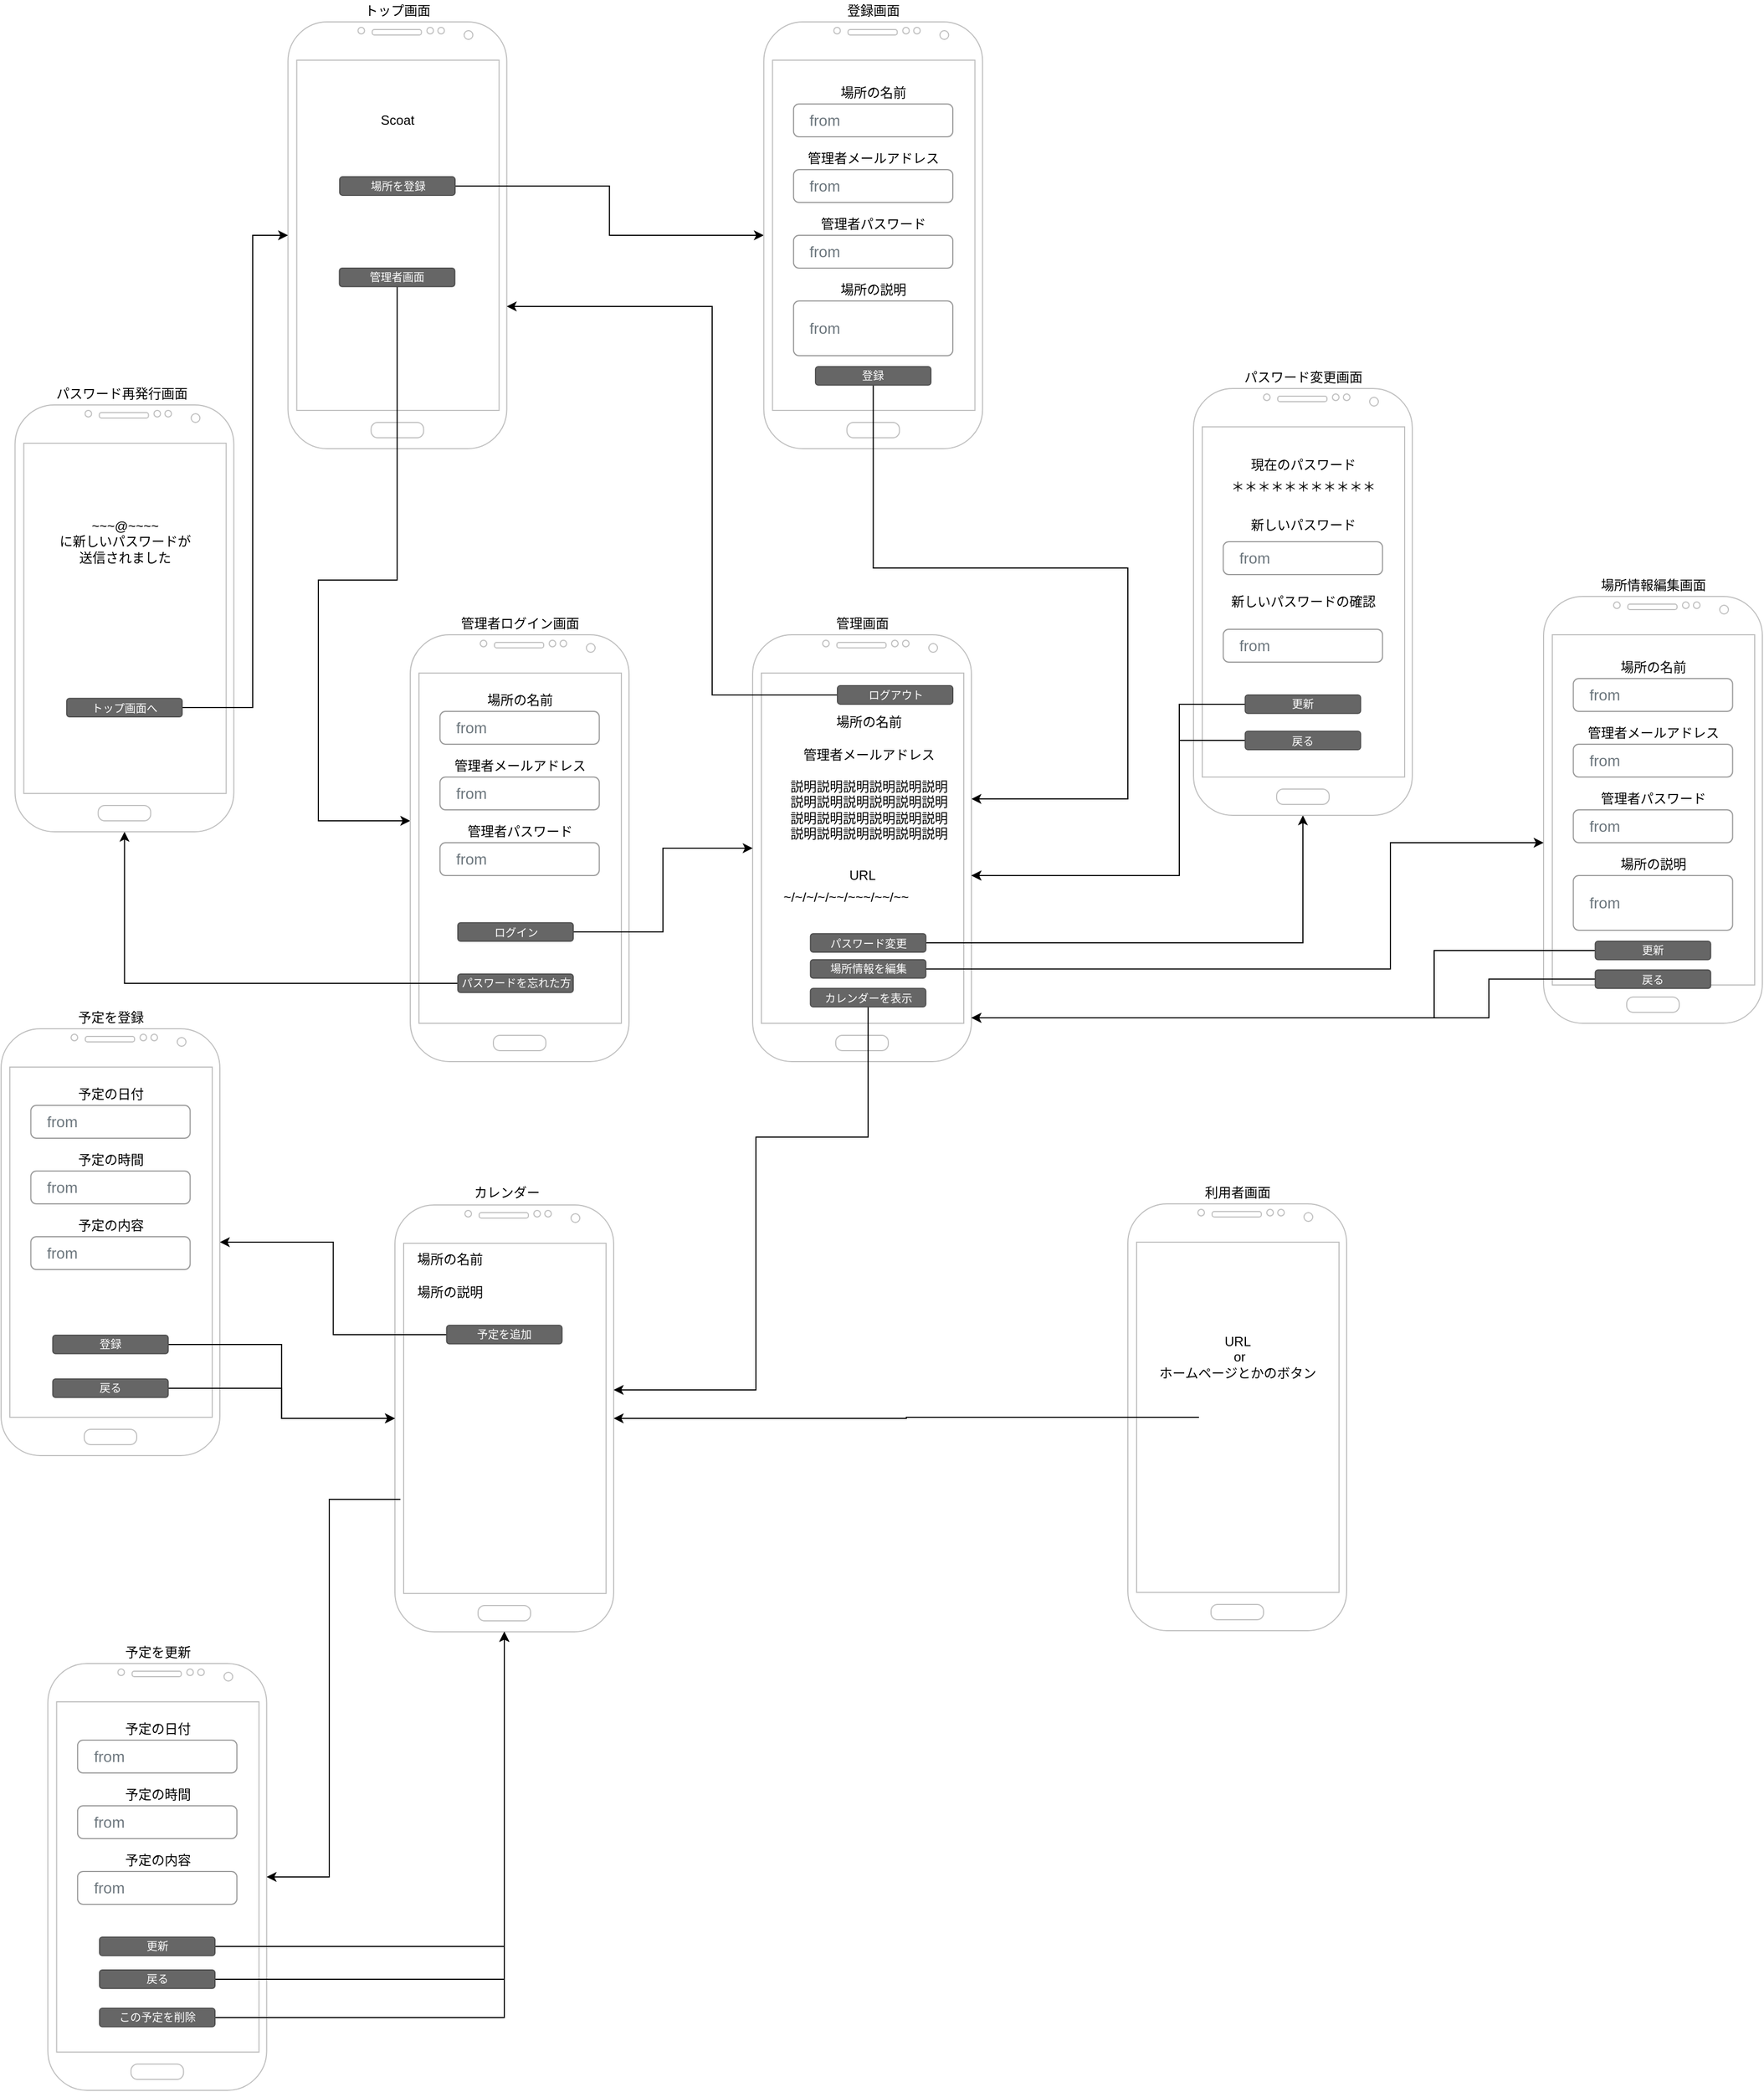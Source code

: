<mxfile version="14.4.4" type="device"><diagram id="Cid-E1_WpX19FYD2wdw5" name="Page-1"><mxGraphModel dx="2249" dy="762" grid="1" gridSize="10" guides="1" tooltips="1" connect="1" arrows="1" fold="1" page="1" pageScale="1" pageWidth="827" pageHeight="1169" math="0" shadow="0"><root><mxCell id="0"/><mxCell id="1" parent="0"/><mxCell id="yJybupqU7paiZ8rAt8fb-1" value="" style="verticalLabelPosition=bottom;verticalAlign=top;html=1;shadow=0;dashed=0;strokeWidth=1;shape=mxgraph.android.phone2;strokeColor=#c0c0c0;" parent="1" vertex="1"><mxGeometry x="202.25" y="20" width="200" height="390" as="geometry"/></mxCell><mxCell id="yJybupqU7paiZ8rAt8fb-7" style="edgeStyle=orthogonalEdgeStyle;rounded=0;orthogonalLoop=1;jettySize=auto;html=1;" parent="1" source="yJybupqU7paiZ8rAt8fb-2" target="yJybupqU7paiZ8rAt8fb-6" edge="1"><mxGeometry relative="1" as="geometry"/></mxCell><mxCell id="yJybupqU7paiZ8rAt8fb-2" value="場所を登録" style="rounded=1;html=1;shadow=0;dashed=0;whiteSpace=wrap;fontSize=10;fillColor=#666666;align=center;strokeColor=#4D4D4D;fontColor=#ffffff;" parent="1" vertex="1"><mxGeometry x="249.5" y="161.56" width="105.5" height="16.88" as="geometry"/></mxCell><mxCell id="yJybupqU7paiZ8rAt8fb-6" value="" style="verticalLabelPosition=bottom;verticalAlign=top;html=1;shadow=0;dashed=0;strokeWidth=1;shape=mxgraph.android.phone2;strokeColor=#c0c0c0;" parent="1" vertex="1"><mxGeometry x="637.2" y="20" width="200" height="390" as="geometry"/></mxCell><mxCell id="yJybupqU7paiZ8rAt8fb-26" value="from" style="html=1;shadow=0;dashed=0;shape=mxgraph.bootstrap.rrect;rSize=5;fillColor=none;strokeColor=#999999;align=left;spacing=15;fontSize=14;fontColor=#6C767D;" parent="1" vertex="1"><mxGeometry x="664.4" y="95" width="145.6" height="30" as="geometry"/></mxCell><mxCell id="yJybupqU7paiZ8rAt8fb-28" value="場所の名前" style="text;html=1;align=center;verticalAlign=middle;resizable=0;points=[];autosize=1;" parent="1" vertex="1"><mxGeometry x="697.2" y="75" width="80" height="20" as="geometry"/></mxCell><mxCell id="yJybupqU7paiZ8rAt8fb-50" style="edgeStyle=orthogonalEdgeStyle;rounded=0;orthogonalLoop=1;jettySize=auto;html=1;" parent="1" source="yJybupqU7paiZ8rAt8fb-29" target="yJybupqU7paiZ8rAt8fb-31" edge="1"><mxGeometry relative="1" as="geometry"><Array as="points"><mxPoint x="737" y="519"/><mxPoint x="970" y="519"/><mxPoint x="970" y="730"/></Array></mxGeometry></mxCell><mxCell id="yJybupqU7paiZ8rAt8fb-29" value="登録" style="rounded=1;html=1;shadow=0;dashed=0;whiteSpace=wrap;fontSize=10;fillColor=#666666;align=center;strokeColor=#4D4D4D;fontColor=#ffffff;" parent="1" vertex="1"><mxGeometry x="684.45" y="335" width="105.5" height="16.88" as="geometry"/></mxCell><mxCell id="yJybupqU7paiZ8rAt8fb-31" value="" style="verticalLabelPosition=bottom;verticalAlign=top;html=1;shadow=0;dashed=0;strokeWidth=1;shape=mxgraph.android.phone2;strokeColor=#c0c0c0;" parent="1" vertex="1"><mxGeometry x="627" y="580" width="200" height="390" as="geometry"/></mxCell><mxCell id="yJybupqU7paiZ8rAt8fb-33" value="" style="verticalLabelPosition=bottom;verticalAlign=top;html=1;shadow=0;dashed=0;strokeWidth=1;shape=mxgraph.android.phone2;strokeColor=#c0c0c0;" parent="1" vertex="1"><mxGeometry x="300" y="1101" width="200" height="390" as="geometry"/></mxCell><mxCell id="yJybupqU7paiZ8rAt8fb-37" value="管理者メールアドレス" style="text;html=1;align=center;verticalAlign=middle;resizable=0;points=[];autosize=1;" parent="1" vertex="1"><mxGeometry x="672.2" y="135" width="130" height="20" as="geometry"/></mxCell><mxCell id="yJybupqU7paiZ8rAt8fb-39" value="管理者パスワード" style="text;html=1;align=center;verticalAlign=middle;resizable=0;points=[];autosize=1;" parent="1" vertex="1"><mxGeometry x="682.2" y="195" width="110" height="20" as="geometry"/></mxCell><mxCell id="yJybupqU7paiZ8rAt8fb-40" value="from" style="html=1;shadow=0;dashed=0;shape=mxgraph.bootstrap.rrect;rSize=5;fillColor=none;strokeColor=#999999;align=left;spacing=15;fontSize=14;fontColor=#6C767D;" parent="1" vertex="1"><mxGeometry x="664.4" y="155" width="145.6" height="30" as="geometry"/></mxCell><mxCell id="yJybupqU7paiZ8rAt8fb-41" value="from" style="html=1;shadow=0;dashed=0;shape=mxgraph.bootstrap.rrect;rSize=5;fillColor=none;strokeColor=#999999;align=left;spacing=15;fontSize=14;fontColor=#6C767D;" parent="1" vertex="1"><mxGeometry x="664.4" y="215" width="145.6" height="30" as="geometry"/></mxCell><mxCell id="yJybupqU7paiZ8rAt8fb-42" value="場所の説明" style="text;html=1;align=center;verticalAlign=middle;resizable=0;points=[];autosize=1;" parent="1" vertex="1"><mxGeometry x="697.2" y="255" width="80" height="20" as="geometry"/></mxCell><mxCell id="yJybupqU7paiZ8rAt8fb-43" value="from" style="html=1;shadow=0;dashed=0;shape=mxgraph.bootstrap.rrect;rSize=5;fillColor=none;strokeColor=#999999;align=left;spacing=15;fontSize=14;fontColor=#6C767D;" parent="1" vertex="1"><mxGeometry x="664.4" y="275" width="145.6" height="50" as="geometry"/></mxCell><mxCell id="yJybupqU7paiZ8rAt8fb-44" value="トップ画面" style="text;html=1;align=center;verticalAlign=middle;resizable=0;points=[];autosize=1;" parent="1" vertex="1"><mxGeometry x="267.25" width="70" height="20" as="geometry"/></mxCell><mxCell id="yJybupqU7paiZ8rAt8fb-45" value="登録画面" style="text;html=1;align=center;verticalAlign=middle;resizable=0;points=[];autosize=1;" parent="1" vertex="1"><mxGeometry x="707.2" width="60" height="20" as="geometry"/></mxCell><mxCell id="yJybupqU7paiZ8rAt8fb-59" style="edgeStyle=orthogonalEdgeStyle;rounded=0;orthogonalLoop=1;jettySize=auto;html=1;" parent="1" source="yJybupqU7paiZ8rAt8fb-46" target="yJybupqU7paiZ8rAt8fb-57" edge="1"><mxGeometry relative="1" as="geometry"><Array as="points"><mxPoint x="302" y="530"/><mxPoint x="230" y="530"/><mxPoint x="230" y="750"/></Array></mxGeometry></mxCell><mxCell id="yJybupqU7paiZ8rAt8fb-46" value="管理者画面" style="rounded=1;html=1;shadow=0;dashed=0;whiteSpace=wrap;fontSize=10;fillColor=#666666;align=center;strokeColor=#4D4D4D;fontColor=#ffffff;" parent="1" vertex="1"><mxGeometry x="249.25" y="245" width="105.5" height="16.88" as="geometry"/></mxCell><mxCell id="yJybupqU7paiZ8rAt8fb-49" value="管理画面" style="text;html=1;align=center;verticalAlign=middle;resizable=0;points=[];autosize=1;" parent="1" vertex="1"><mxGeometry x="697" y="560" width="60" height="20" as="geometry"/></mxCell><mxCell id="yJybupqU7paiZ8rAt8fb-51" value="カレンダー" style="text;html=1;align=center;verticalAlign=middle;resizable=0;points=[];autosize=1;" parent="1" vertex="1"><mxGeometry x="367.25" y="1080" width="70" height="20" as="geometry"/></mxCell><mxCell id="yJybupqU7paiZ8rAt8fb-52" value="" style="verticalLabelPosition=bottom;verticalAlign=top;html=1;shadow=0;dashed=0;strokeWidth=1;shape=mxgraph.android.phone2;strokeColor=#c0c0c0;" parent="1" vertex="1"><mxGeometry x="970" y="1100" width="200" height="390" as="geometry"/></mxCell><mxCell id="yJybupqU7paiZ8rAt8fb-53" value="利用者画面" style="text;html=1;align=center;verticalAlign=middle;resizable=0;points=[];autosize=1;" parent="1" vertex="1"><mxGeometry x="1030" y="1080" width="80" height="20" as="geometry"/></mxCell><mxCell id="yJybupqU7paiZ8rAt8fb-56" style="edgeStyle=orthogonalEdgeStyle;rounded=0;orthogonalLoop=1;jettySize=auto;html=1;" parent="1" source="yJybupqU7paiZ8rAt8fb-54" target="yJybupqU7paiZ8rAt8fb-33" edge="1"><mxGeometry relative="1" as="geometry"/></mxCell><mxCell id="yJybupqU7paiZ8rAt8fb-54" value="" style="shape=image;html=1;verticalAlign=top;verticalLabelPosition=bottom;labelBackgroundColor=#ffffff;imageAspect=0;aspect=fixed;image=https://cdn4.iconfinder.com/data/icons/music-ui-solid-24px/24/link_hyperlink-2-128.png" parent="1" vertex="1"><mxGeometry x="1035" y="1260" width="70" height="70" as="geometry"/></mxCell><mxCell id="yJybupqU7paiZ8rAt8fb-55" value="URL&lt;br&gt;&amp;nbsp;or &lt;br&gt;ホームページとかのボタン" style="text;html=1;align=center;verticalAlign=middle;resizable=0;points=[];autosize=1;" parent="1" vertex="1"><mxGeometry x="990" y="1215" width="160" height="50" as="geometry"/></mxCell><mxCell id="yJybupqU7paiZ8rAt8fb-57" value="" style="verticalLabelPosition=bottom;verticalAlign=top;html=1;shadow=0;dashed=0;strokeWidth=1;shape=mxgraph.android.phone2;strokeColor=#c0c0c0;" parent="1" vertex="1"><mxGeometry x="314" y="580" width="200" height="390" as="geometry"/></mxCell><mxCell id="yJybupqU7paiZ8rAt8fb-58" value="管理者ログイン画面" style="text;html=1;align=center;verticalAlign=middle;resizable=0;points=[];autosize=1;" parent="1" vertex="1"><mxGeometry x="354" y="560" width="120" height="20" as="geometry"/></mxCell><mxCell id="yJybupqU7paiZ8rAt8fb-60" value="Scoat" style="text;html=1;align=center;verticalAlign=middle;resizable=0;points=[];autosize=1;" parent="1" vertex="1"><mxGeometry x="277.25" y="100" width="50" height="20" as="geometry"/></mxCell><mxCell id="yJybupqU7paiZ8rAt8fb-61" value="from" style="html=1;shadow=0;dashed=0;shape=mxgraph.bootstrap.rrect;rSize=5;fillColor=none;strokeColor=#999999;align=left;spacing=15;fontSize=14;fontColor=#6C767D;" parent="1" vertex="1"><mxGeometry x="341.2" y="650" width="145.6" height="30" as="geometry"/></mxCell><mxCell id="yJybupqU7paiZ8rAt8fb-62" value="管理者メールアドレス" style="text;html=1;align=center;verticalAlign=middle;resizable=0;points=[];autosize=1;" parent="1" vertex="1"><mxGeometry x="349.0" y="690" width="130" height="20" as="geometry"/></mxCell><mxCell id="yJybupqU7paiZ8rAt8fb-63" value="管理者パスワード" style="text;html=1;align=center;verticalAlign=middle;resizable=0;points=[];autosize=1;" parent="1" vertex="1"><mxGeometry x="359.0" y="750" width="110" height="20" as="geometry"/></mxCell><mxCell id="yJybupqU7paiZ8rAt8fb-64" value="from" style="html=1;shadow=0;dashed=0;shape=mxgraph.bootstrap.rrect;rSize=5;fillColor=none;strokeColor=#999999;align=left;spacing=15;fontSize=14;fontColor=#6C767D;" parent="1" vertex="1"><mxGeometry x="341.2" y="710" width="145.6" height="30" as="geometry"/></mxCell><mxCell id="yJybupqU7paiZ8rAt8fb-65" value="from" style="html=1;shadow=0;dashed=0;shape=mxgraph.bootstrap.rrect;rSize=5;fillColor=none;strokeColor=#999999;align=left;spacing=15;fontSize=14;fontColor=#6C767D;" parent="1" vertex="1"><mxGeometry x="341.2" y="770" width="145.6" height="30" as="geometry"/></mxCell><mxCell id="yJybupqU7paiZ8rAt8fb-66" value="場所の名前" style="text;html=1;align=center;verticalAlign=middle;resizable=0;points=[];autosize=1;" parent="1" vertex="1"><mxGeometry x="374" y="630" width="80" height="20" as="geometry"/></mxCell><mxCell id="yJybupqU7paiZ8rAt8fb-68" style="edgeStyle=orthogonalEdgeStyle;rounded=0;orthogonalLoop=1;jettySize=auto;html=1;" parent="1" source="yJybupqU7paiZ8rAt8fb-67" target="yJybupqU7paiZ8rAt8fb-31" edge="1"><mxGeometry relative="1" as="geometry"/></mxCell><mxCell id="yJybupqU7paiZ8rAt8fb-67" value="ログイン" style="rounded=1;html=1;shadow=0;dashed=0;whiteSpace=wrap;fontSize=10;fillColor=#666666;align=center;strokeColor=#4D4D4D;fontColor=#ffffff;" parent="1" vertex="1"><mxGeometry x="357.5" y="843.12" width="105.5" height="16.88" as="geometry"/></mxCell><mxCell id="yJybupqU7paiZ8rAt8fb-70" style="edgeStyle=orthogonalEdgeStyle;rounded=0;orthogonalLoop=1;jettySize=auto;html=1;" parent="1" source="yJybupqU7paiZ8rAt8fb-69" target="yJybupqU7paiZ8rAt8fb-33" edge="1"><mxGeometry relative="1" as="geometry"><Array as="points"><mxPoint x="630" y="1039"/><mxPoint x="630" y="1270"/></Array></mxGeometry></mxCell><mxCell id="yJybupqU7paiZ8rAt8fb-69" value="カレンダーを表示" style="rounded=1;html=1;shadow=0;dashed=0;whiteSpace=wrap;fontSize=10;fillColor=#666666;align=center;strokeColor=#4D4D4D;fontColor=#ffffff;" parent="1" vertex="1"><mxGeometry x="679.8" y="903.12" width="105.5" height="16.88" as="geometry"/></mxCell><mxCell id="yJybupqU7paiZ8rAt8fb-71" value="" style="verticalLabelPosition=bottom;verticalAlign=top;html=1;shadow=0;dashed=0;strokeWidth=1;shape=mxgraph.android.phone2;strokeColor=#c0c0c0;" parent="1" vertex="1"><mxGeometry x="-60" y="940" width="200" height="390" as="geometry"/></mxCell><mxCell id="yJybupqU7paiZ8rAt8fb-74" value="" style="shape=image;html=1;verticalAlign=top;verticalLabelPosition=bottom;labelBackgroundColor=#ffffff;imageAspect=0;aspect=fixed;image=https://cdn1.iconfinder.com/data/icons/material-core/22/content-copy-128.png" parent="1" vertex="1"><mxGeometry x="779.8" y="810" width="20" height="20" as="geometry"/></mxCell><mxCell id="yJybupqU7paiZ8rAt8fb-75" value="場所の名前" style="text;html=1;align=center;verticalAlign=middle;resizable=0;points=[];autosize=1;" parent="1" vertex="1"><mxGeometry x="692.6" y="650" width="80" height="20" as="geometry"/></mxCell><mxCell id="yJybupqU7paiZ8rAt8fb-76" value="管理者メールアドレス" style="text;html=1;align=center;verticalAlign=middle;resizable=0;points=[];autosize=1;" parent="1" vertex="1"><mxGeometry x="667.6" y="680" width="130" height="20" as="geometry"/></mxCell><mxCell id="yJybupqU7paiZ8rAt8fb-77" value="説明説明説明説明説明説明&lt;br&gt;説明説明説明説明説明説明&lt;br&gt;説明説明説明説明説明説明&lt;br&gt;説明説明説明説明説明説明" style="text;html=1;align=center;verticalAlign=middle;resizable=0;points=[];autosize=1;" parent="1" vertex="1"><mxGeometry x="652.55" y="710" width="160" height="60" as="geometry"/></mxCell><mxCell id="yJybupqU7paiZ8rAt8fb-78" value="~/~/~/~/~~/~~~/~~/~~" style="text;html=1;align=center;verticalAlign=middle;resizable=0;points=[];autosize=1;" parent="1" vertex="1"><mxGeometry x="647.05" y="810" width="130" height="20" as="geometry"/></mxCell><mxCell id="yJybupqU7paiZ8rAt8fb-79" value="予定を登録" style="text;html=1;align=center;verticalAlign=middle;resizable=0;points=[];autosize=1;" parent="1" vertex="1"><mxGeometry y="920" width="80" height="20" as="geometry"/></mxCell><mxCell id="yJybupqU7paiZ8rAt8fb-80" value="" style="verticalLabelPosition=bottom;verticalAlign=top;html=1;shadow=0;dashed=0;strokeWidth=1;shape=mxgraph.android.phone2;strokeColor=#c0c0c0;" parent="1" vertex="1"><mxGeometry x="-17.25" y="1520" width="200" height="390" as="geometry"/></mxCell><mxCell id="yJybupqU7paiZ8rAt8fb-81" value="予定を更新" style="text;html=1;align=center;verticalAlign=middle;resizable=0;points=[];autosize=1;" parent="1" vertex="1"><mxGeometry x="42.75" y="1500" width="80" height="20" as="geometry"/></mxCell><mxCell id="yJybupqU7paiZ8rAt8fb-84" style="edgeStyle=orthogonalEdgeStyle;rounded=0;orthogonalLoop=1;jettySize=auto;html=1;" parent="1" source="yJybupqU7paiZ8rAt8fb-82" target="yJybupqU7paiZ8rAt8fb-80" edge="1"><mxGeometry relative="1" as="geometry"><Array as="points"><mxPoint x="240" y="1370"/><mxPoint x="240" y="1715"/></Array></mxGeometry></mxCell><mxCell id="yJybupqU7paiZ8rAt8fb-82" value="" style="shape=image;html=1;verticalAlign=top;verticalLabelPosition=bottom;labelBackgroundColor=#ffffff;imageAspect=0;aspect=fixed;image=https://cdn0.iconfinder.com/data/icons/forgen-seo-1/64/calender-128.png" parent="1" vertex="1"><mxGeometry x="305" y="1236" width="190" height="190" as="geometry"/></mxCell><mxCell id="yJybupqU7paiZ8rAt8fb-83" value="場所の名前" style="text;html=1;align=center;verticalAlign=middle;resizable=0;points=[];autosize=1;" parent="1" vertex="1"><mxGeometry x="310" y="1141" width="80" height="20" as="geometry"/></mxCell><mxCell id="yJybupqU7paiZ8rAt8fb-87" style="edgeStyle=orthogonalEdgeStyle;rounded=0;orthogonalLoop=1;jettySize=auto;html=1;" parent="1" source="yJybupqU7paiZ8rAt8fb-86" target="yJybupqU7paiZ8rAt8fb-71" edge="1"><mxGeometry relative="1" as="geometry"/></mxCell><mxCell id="yJybupqU7paiZ8rAt8fb-86" value="予定を追加" style="rounded=1;html=1;shadow=0;dashed=0;whiteSpace=wrap;fontSize=10;fillColor=#666666;align=center;strokeColor=#4D4D4D;fontColor=#ffffff;" parent="1" vertex="1"><mxGeometry x="347.25" y="1211" width="105.5" height="16.88" as="geometry"/></mxCell><mxCell id="yJybupqU7paiZ8rAt8fb-94" style="edgeStyle=orthogonalEdgeStyle;rounded=0;orthogonalLoop=1;jettySize=auto;html=1;" parent="1" source="yJybupqU7paiZ8rAt8fb-88" target="yJybupqU7paiZ8rAt8fb-33" edge="1"><mxGeometry relative="1" as="geometry"/></mxCell><mxCell id="yJybupqU7paiZ8rAt8fb-88" value="登録" style="rounded=1;html=1;shadow=0;dashed=0;whiteSpace=wrap;fontSize=10;fillColor=#666666;align=center;strokeColor=#4D4D4D;fontColor=#ffffff;" parent="1" vertex="1"><mxGeometry x="-12.75" y="1220" width="105.5" height="16.88" as="geometry"/></mxCell><mxCell id="yJybupqU7paiZ8rAt8fb-95" style="edgeStyle=orthogonalEdgeStyle;rounded=0;orthogonalLoop=1;jettySize=auto;html=1;" parent="1" source="yJybupqU7paiZ8rAt8fb-89" target="yJybupqU7paiZ8rAt8fb-33" edge="1"><mxGeometry relative="1" as="geometry"/></mxCell><mxCell id="yJybupqU7paiZ8rAt8fb-89" value="戻る" style="rounded=1;html=1;shadow=0;dashed=0;whiteSpace=wrap;fontSize=10;fillColor=#666666;align=center;strokeColor=#4D4D4D;fontColor=#ffffff;" parent="1" vertex="1"><mxGeometry x="-12.75" y="1260" width="105.5" height="16.88" as="geometry"/></mxCell><mxCell id="yJybupqU7paiZ8rAt8fb-96" style="edgeStyle=orthogonalEdgeStyle;rounded=0;orthogonalLoop=1;jettySize=auto;html=1;" parent="1" source="yJybupqU7paiZ8rAt8fb-90" target="yJybupqU7paiZ8rAt8fb-33" edge="1"><mxGeometry relative="1" as="geometry"/></mxCell><mxCell id="yJybupqU7paiZ8rAt8fb-90" value="更新" style="rounded=1;html=1;shadow=0;dashed=0;whiteSpace=wrap;fontSize=10;fillColor=#666666;align=center;strokeColor=#4D4D4D;fontColor=#ffffff;" parent="1" vertex="1"><mxGeometry x="30" y="1770" width="105.5" height="16.88" as="geometry"/></mxCell><mxCell id="yJybupqU7paiZ8rAt8fb-97" style="edgeStyle=orthogonalEdgeStyle;rounded=0;orthogonalLoop=1;jettySize=auto;html=1;" parent="1" source="yJybupqU7paiZ8rAt8fb-91" target="yJybupqU7paiZ8rAt8fb-33" edge="1"><mxGeometry relative="1" as="geometry"/></mxCell><mxCell id="yJybupqU7paiZ8rAt8fb-91" value="戻る" style="rounded=1;html=1;shadow=0;dashed=0;whiteSpace=wrap;fontSize=10;fillColor=#666666;align=center;strokeColor=#4D4D4D;fontColor=#ffffff;" parent="1" vertex="1"><mxGeometry x="30" y="1800" width="105.5" height="16.88" as="geometry"/></mxCell><mxCell id="yJybupqU7paiZ8rAt8fb-98" style="edgeStyle=orthogonalEdgeStyle;rounded=0;orthogonalLoop=1;jettySize=auto;html=1;" parent="1" source="yJybupqU7paiZ8rAt8fb-92" target="yJybupqU7paiZ8rAt8fb-33" edge="1"><mxGeometry relative="1" as="geometry"/></mxCell><mxCell id="yJybupqU7paiZ8rAt8fb-92" value="この予定を削除" style="rounded=1;html=1;shadow=0;dashed=0;whiteSpace=wrap;fontSize=10;fillColor=#666666;align=center;strokeColor=#4D4D4D;fontColor=#ffffff;" parent="1" vertex="1"><mxGeometry x="30" y="1835" width="105.5" height="16.88" as="geometry"/></mxCell><mxCell id="yJybupqU7paiZ8rAt8fb-99" value="予定の日付" style="text;html=1;align=center;verticalAlign=middle;resizable=0;points=[];autosize=1;" parent="1" vertex="1"><mxGeometry y="990" width="80" height="20" as="geometry"/></mxCell><mxCell id="yJybupqU7paiZ8rAt8fb-100" value="from" style="html=1;shadow=0;dashed=0;shape=mxgraph.bootstrap.rrect;rSize=5;fillColor=none;strokeColor=#999999;align=left;spacing=15;fontSize=14;fontColor=#6C767D;" parent="1" vertex="1"><mxGeometry x="-32.8" y="1010" width="145.6" height="30" as="geometry"/></mxCell><mxCell id="yJybupqU7paiZ8rAt8fb-101" value="from" style="html=1;shadow=0;dashed=0;shape=mxgraph.bootstrap.rrect;rSize=5;fillColor=none;strokeColor=#999999;align=left;spacing=15;fontSize=14;fontColor=#6C767D;" parent="1" vertex="1"><mxGeometry x="-32.8" y="1070" width="145.6" height="30" as="geometry"/></mxCell><mxCell id="yJybupqU7paiZ8rAt8fb-102" value="from" style="html=1;shadow=0;dashed=0;shape=mxgraph.bootstrap.rrect;rSize=5;fillColor=none;strokeColor=#999999;align=left;spacing=15;fontSize=14;fontColor=#6C767D;" parent="1" vertex="1"><mxGeometry x="-32.8" y="1130" width="145.6" height="30" as="geometry"/></mxCell><mxCell id="yJybupqU7paiZ8rAt8fb-105" value="予定の時間" style="text;html=1;align=center;verticalAlign=middle;resizable=0;points=[];autosize=1;" parent="1" vertex="1"><mxGeometry y="1050" width="80" height="20" as="geometry"/></mxCell><mxCell id="yJybupqU7paiZ8rAt8fb-106" value="予定の内容" style="text;html=1;align=center;verticalAlign=middle;resizable=0;points=[];autosize=1;" parent="1" vertex="1"><mxGeometry y="1110" width="80" height="20" as="geometry"/></mxCell><mxCell id="yJybupqU7paiZ8rAt8fb-107" value="予定の日付" style="text;html=1;align=center;verticalAlign=middle;resizable=0;points=[];autosize=1;" parent="1" vertex="1"><mxGeometry x="42.75" y="1570" width="80" height="20" as="geometry"/></mxCell><mxCell id="yJybupqU7paiZ8rAt8fb-108" value="from" style="html=1;shadow=0;dashed=0;shape=mxgraph.bootstrap.rrect;rSize=5;fillColor=none;strokeColor=#999999;align=left;spacing=15;fontSize=14;fontColor=#6C767D;" parent="1" vertex="1"><mxGeometry x="9.95" y="1590" width="145.6" height="30" as="geometry"/></mxCell><mxCell id="yJybupqU7paiZ8rAt8fb-109" value="from" style="html=1;shadow=0;dashed=0;shape=mxgraph.bootstrap.rrect;rSize=5;fillColor=none;strokeColor=#999999;align=left;spacing=15;fontSize=14;fontColor=#6C767D;" parent="1" vertex="1"><mxGeometry x="9.95" y="1650" width="145.6" height="30" as="geometry"/></mxCell><mxCell id="yJybupqU7paiZ8rAt8fb-110" value="from" style="html=1;shadow=0;dashed=0;shape=mxgraph.bootstrap.rrect;rSize=5;fillColor=none;strokeColor=#999999;align=left;spacing=15;fontSize=14;fontColor=#6C767D;" parent="1" vertex="1"><mxGeometry x="9.95" y="1710" width="145.6" height="30" as="geometry"/></mxCell><mxCell id="yJybupqU7paiZ8rAt8fb-111" value="予定の時間" style="text;html=1;align=center;verticalAlign=middle;resizable=0;points=[];autosize=1;" parent="1" vertex="1"><mxGeometry x="42.75" y="1630" width="80" height="20" as="geometry"/></mxCell><mxCell id="yJybupqU7paiZ8rAt8fb-112" value="予定の内容" style="text;html=1;align=center;verticalAlign=middle;resizable=0;points=[];autosize=1;" parent="1" vertex="1"><mxGeometry x="42.75" y="1690" width="80" height="20" as="geometry"/></mxCell><mxCell id="ZYXGly8tGUEme_9Lo0O2-1" value="URL" style="text;html=1;align=center;verticalAlign=middle;resizable=0;points=[];autosize=1;" parent="1" vertex="1"><mxGeometry x="706.8" y="790" width="40" height="20" as="geometry"/></mxCell><mxCell id="ZYXGly8tGUEme_9Lo0O2-14" style="edgeStyle=orthogonalEdgeStyle;rounded=0;orthogonalLoop=1;jettySize=auto;html=1;" parent="1" source="ZYXGly8tGUEme_9Lo0O2-2" target="ZYXGly8tGUEme_9Lo0O2-3" edge="1"><mxGeometry relative="1" as="geometry"/></mxCell><mxCell id="ZYXGly8tGUEme_9Lo0O2-2" value="パスワード変更" style="rounded=1;html=1;shadow=0;dashed=0;whiteSpace=wrap;fontSize=10;fillColor=#666666;align=center;strokeColor=#4D4D4D;fontColor=#ffffff;" parent="1" vertex="1"><mxGeometry x="679.85" y="853.12" width="105.5" height="16.88" as="geometry"/></mxCell><mxCell id="ZYXGly8tGUEme_9Lo0O2-3" value="" style="verticalLabelPosition=bottom;verticalAlign=top;html=1;shadow=0;dashed=0;strokeWidth=1;shape=mxgraph.android.phone2;strokeColor=#c0c0c0;" parent="1" vertex="1"><mxGeometry x="1030" y="355" width="200" height="390" as="geometry"/></mxCell><mxCell id="ZYXGly8tGUEme_9Lo0O2-17" style="edgeStyle=orthogonalEdgeStyle;rounded=0;orthogonalLoop=1;jettySize=auto;html=1;" parent="1" source="ZYXGly8tGUEme_9Lo0O2-4" target="yJybupqU7paiZ8rAt8fb-31" edge="1"><mxGeometry relative="1" as="geometry"><Array as="points"><mxPoint x="1017" y="677"/><mxPoint x="1017" y="800"/></Array></mxGeometry></mxCell><mxCell id="ZYXGly8tGUEme_9Lo0O2-4" value="戻る" style="rounded=1;html=1;shadow=0;dashed=0;whiteSpace=wrap;fontSize=10;fillColor=#666666;align=center;strokeColor=#4D4D4D;fontColor=#ffffff;" parent="1" vertex="1"><mxGeometry x="1077.25" y="668.12" width="105.5" height="16.88" as="geometry"/></mxCell><mxCell id="ZYXGly8tGUEme_9Lo0O2-16" style="edgeStyle=orthogonalEdgeStyle;rounded=0;orthogonalLoop=1;jettySize=auto;html=1;" parent="1" source="ZYXGly8tGUEme_9Lo0O2-5" target="yJybupqU7paiZ8rAt8fb-31" edge="1"><mxGeometry relative="1" as="geometry"><Array as="points"><mxPoint x="1017" y="643"/><mxPoint x="1017" y="800"/></Array></mxGeometry></mxCell><mxCell id="ZYXGly8tGUEme_9Lo0O2-5" value="更新" style="rounded=1;html=1;shadow=0;dashed=0;whiteSpace=wrap;fontSize=10;fillColor=#666666;align=center;strokeColor=#4D4D4D;fontColor=#ffffff;" parent="1" vertex="1"><mxGeometry x="1077.25" y="635" width="105.5" height="16.88" as="geometry"/></mxCell><mxCell id="ZYXGly8tGUEme_9Lo0O2-6" value="現在のパスワード" style="text;html=1;align=center;verticalAlign=middle;resizable=0;points=[];autosize=1;" parent="1" vertex="1"><mxGeometry x="1075" y="415" width="110" height="20" as="geometry"/></mxCell><mxCell id="ZYXGly8tGUEme_9Lo0O2-7" value="＊＊＊＊＊＊＊＊＊＊＊" style="text;html=1;align=center;verticalAlign=middle;resizable=0;points=[];autosize=1;" parent="1" vertex="1"><mxGeometry x="1055" y="435" width="150" height="20" as="geometry"/></mxCell><mxCell id="ZYXGly8tGUEme_9Lo0O2-10" value="新しいパスワード" style="text;html=1;align=center;verticalAlign=middle;resizable=0;points=[];autosize=1;" parent="1" vertex="1"><mxGeometry x="1075" y="470" width="110" height="20" as="geometry"/></mxCell><mxCell id="ZYXGly8tGUEme_9Lo0O2-11" value="from" style="html=1;shadow=0;dashed=0;shape=mxgraph.bootstrap.rrect;rSize=5;fillColor=none;strokeColor=#999999;align=left;spacing=15;fontSize=14;fontColor=#6C767D;" parent="1" vertex="1"><mxGeometry x="1057.2" y="495" width="145.6" height="30" as="geometry"/></mxCell><mxCell id="ZYXGly8tGUEme_9Lo0O2-12" value="新しいパスワードの確認" style="text;html=1;align=center;verticalAlign=middle;resizable=0;points=[];autosize=1;" parent="1" vertex="1"><mxGeometry x="1055" y="540" width="150" height="20" as="geometry"/></mxCell><mxCell id="ZYXGly8tGUEme_9Lo0O2-13" value="from" style="html=1;shadow=0;dashed=0;shape=mxgraph.bootstrap.rrect;rSize=5;fillColor=none;strokeColor=#999999;align=left;spacing=15;fontSize=14;fontColor=#6C767D;" parent="1" vertex="1"><mxGeometry x="1057.2" y="575" width="145.6" height="30" as="geometry"/></mxCell><mxCell id="ZYXGly8tGUEme_9Lo0O2-15" value="パスワード変更画面" style="text;html=1;align=center;verticalAlign=middle;resizable=0;points=[];autosize=1;" parent="1" vertex="1"><mxGeometry x="1070" y="335" width="120" height="20" as="geometry"/></mxCell><mxCell id="ajHkt9mL0PCFpDnNjNLB-6" style="edgeStyle=orthogonalEdgeStyle;rounded=0;orthogonalLoop=1;jettySize=auto;html=1;" parent="1" source="ajHkt9mL0PCFpDnNjNLB-1" target="ajHkt9mL0PCFpDnNjNLB-5" edge="1"><mxGeometry relative="1" as="geometry"/></mxCell><mxCell id="ajHkt9mL0PCFpDnNjNLB-1" value="パスワードを忘れた方" style="rounded=1;html=1;shadow=0;dashed=0;whiteSpace=wrap;fontSize=10;fillColor=#666666;align=center;strokeColor=#4D4D4D;fontColor=#ffffff;" parent="1" vertex="1"><mxGeometry x="357.5" y="890" width="105.5" height="16.88" as="geometry"/></mxCell><mxCell id="ajHkt9mL0PCFpDnNjNLB-5" value="" style="verticalLabelPosition=bottom;verticalAlign=top;html=1;shadow=0;dashed=0;strokeWidth=1;shape=mxgraph.android.phone2;strokeColor=#c0c0c0;" parent="1" vertex="1"><mxGeometry x="-47.25" y="370" width="200" height="390" as="geometry"/></mxCell><mxCell id="ajHkt9mL0PCFpDnNjNLB-7" value="~~~@~~~~&lt;br&gt;に新しいパスワードが&lt;br&gt;送信されました" style="text;html=1;align=center;verticalAlign=middle;resizable=0;points=[];autosize=1;" parent="1" vertex="1"><mxGeometry x="-17.25" y="470" width="140" height="50" as="geometry"/></mxCell><mxCell id="ajHkt9mL0PCFpDnNjNLB-13" style="edgeStyle=orthogonalEdgeStyle;rounded=0;orthogonalLoop=1;jettySize=auto;html=1;" parent="1" source="ajHkt9mL0PCFpDnNjNLB-9" target="yJybupqU7paiZ8rAt8fb-1" edge="1"><mxGeometry relative="1" as="geometry"><Array as="points"><mxPoint x="170" y="647"/><mxPoint x="170" y="215"/></Array></mxGeometry></mxCell><mxCell id="ajHkt9mL0PCFpDnNjNLB-9" value="トップ画面へ" style="rounded=1;html=1;shadow=0;dashed=0;whiteSpace=wrap;fontSize=10;fillColor=#666666;align=center;strokeColor=#4D4D4D;fontColor=#ffffff;" parent="1" vertex="1"><mxGeometry y="638.12" width="105.5" height="16.88" as="geometry"/></mxCell><mxCell id="ajHkt9mL0PCFpDnNjNLB-14" value="パスワード再発行画面" style="text;html=1;align=center;verticalAlign=middle;resizable=0;points=[];autosize=1;" parent="1" vertex="1"><mxGeometry x="-20" y="350" width="140" height="20" as="geometry"/></mxCell><mxCell id="ajHkt9mL0PCFpDnNjNLB-19" value="場所の説明" style="text;html=1;align=center;verticalAlign=middle;resizable=0;points=[];autosize=1;" parent="1" vertex="1"><mxGeometry x="310" y="1171" width="80" height="20" as="geometry"/></mxCell><mxCell id="fBROJCxzn3R_goV9IZmv-1" value="" style="verticalLabelPosition=bottom;verticalAlign=top;html=1;shadow=0;dashed=0;strokeWidth=1;shape=mxgraph.android.phone2;strokeColor=#c0c0c0;" parent="1" vertex="1"><mxGeometry x="1350" y="545" width="200" height="390" as="geometry"/></mxCell><mxCell id="fBROJCxzn3R_goV9IZmv-2" value="from" style="html=1;shadow=0;dashed=0;shape=mxgraph.bootstrap.rrect;rSize=5;fillColor=none;strokeColor=#999999;align=left;spacing=15;fontSize=14;fontColor=#6C767D;" parent="1" vertex="1"><mxGeometry x="1377.2" y="620" width="145.6" height="30" as="geometry"/></mxCell><mxCell id="fBROJCxzn3R_goV9IZmv-3" value="場所の名前" style="text;html=1;align=center;verticalAlign=middle;resizable=0;points=[];autosize=1;" parent="1" vertex="1"><mxGeometry x="1410" y="600" width="80" height="20" as="geometry"/></mxCell><mxCell id="fBROJCxzn3R_goV9IZmv-15" style="edgeStyle=orthogonalEdgeStyle;rounded=0;orthogonalLoop=1;jettySize=auto;html=1;" parent="1" source="fBROJCxzn3R_goV9IZmv-4" target="yJybupqU7paiZ8rAt8fb-31" edge="1"><mxGeometry relative="1" as="geometry"><Array as="points"><mxPoint x="1250" y="869"/><mxPoint x="1250" y="930"/></Array></mxGeometry></mxCell><mxCell id="fBROJCxzn3R_goV9IZmv-4" value="更新" style="rounded=1;html=1;shadow=0;dashed=0;whiteSpace=wrap;fontSize=10;fillColor=#666666;align=center;strokeColor=#4D4D4D;fontColor=#ffffff;" parent="1" vertex="1"><mxGeometry x="1397.25" y="860" width="105.5" height="16.88" as="geometry"/></mxCell><mxCell id="fBROJCxzn3R_goV9IZmv-5" value="管理者メールアドレス" style="text;html=1;align=center;verticalAlign=middle;resizable=0;points=[];autosize=1;" parent="1" vertex="1"><mxGeometry x="1385" y="660" width="130" height="20" as="geometry"/></mxCell><mxCell id="fBROJCxzn3R_goV9IZmv-6" value="管理者パスワード" style="text;html=1;align=center;verticalAlign=middle;resizable=0;points=[];autosize=1;" parent="1" vertex="1"><mxGeometry x="1395" y="720" width="110" height="20" as="geometry"/></mxCell><mxCell id="fBROJCxzn3R_goV9IZmv-7" value="from" style="html=1;shadow=0;dashed=0;shape=mxgraph.bootstrap.rrect;rSize=5;fillColor=none;strokeColor=#999999;align=left;spacing=15;fontSize=14;fontColor=#6C767D;" parent="1" vertex="1"><mxGeometry x="1377.2" y="680" width="145.6" height="30" as="geometry"/></mxCell><mxCell id="fBROJCxzn3R_goV9IZmv-8" value="from" style="html=1;shadow=0;dashed=0;shape=mxgraph.bootstrap.rrect;rSize=5;fillColor=none;strokeColor=#999999;align=left;spacing=15;fontSize=14;fontColor=#6C767D;" parent="1" vertex="1"><mxGeometry x="1377.2" y="740" width="145.6" height="30" as="geometry"/></mxCell><mxCell id="fBROJCxzn3R_goV9IZmv-9" value="場所の説明" style="text;html=1;align=center;verticalAlign=middle;resizable=0;points=[];autosize=1;" parent="1" vertex="1"><mxGeometry x="1410" y="780" width="80" height="20" as="geometry"/></mxCell><mxCell id="fBROJCxzn3R_goV9IZmv-10" value="from" style="html=1;shadow=0;dashed=0;shape=mxgraph.bootstrap.rrect;rSize=5;fillColor=none;strokeColor=#999999;align=left;spacing=15;fontSize=14;fontColor=#6C767D;" parent="1" vertex="1"><mxGeometry x="1377.2" y="800" width="145.6" height="50" as="geometry"/></mxCell><mxCell id="fBROJCxzn3R_goV9IZmv-11" value="場所情報編集画面" style="text;html=1;align=center;verticalAlign=middle;resizable=0;points=[];autosize=1;" parent="1" vertex="1"><mxGeometry x="1395" y="525" width="110" height="20" as="geometry"/></mxCell><mxCell id="fBROJCxzn3R_goV9IZmv-13" style="edgeStyle=orthogonalEdgeStyle;rounded=0;orthogonalLoop=1;jettySize=auto;html=1;" parent="1" source="fBROJCxzn3R_goV9IZmv-12" target="fBROJCxzn3R_goV9IZmv-1" edge="1"><mxGeometry relative="1" as="geometry"><Array as="points"><mxPoint x="1210" y="885"/><mxPoint x="1210" y="770"/></Array></mxGeometry></mxCell><mxCell id="fBROJCxzn3R_goV9IZmv-12" value="場所情報を編集" style="rounded=1;html=1;shadow=0;dashed=0;whiteSpace=wrap;fontSize=10;fillColor=#666666;align=center;strokeColor=#4D4D4D;fontColor=#ffffff;" parent="1" vertex="1"><mxGeometry x="679.85" y="876.88" width="105.5" height="16.88" as="geometry"/></mxCell><mxCell id="fBROJCxzn3R_goV9IZmv-16" style="edgeStyle=orthogonalEdgeStyle;rounded=0;orthogonalLoop=1;jettySize=auto;html=1;" parent="1" source="fBROJCxzn3R_goV9IZmv-14" target="yJybupqU7paiZ8rAt8fb-31" edge="1"><mxGeometry relative="1" as="geometry"><Array as="points"><mxPoint x="1300" y="895"/><mxPoint x="1300" y="930"/></Array></mxGeometry></mxCell><mxCell id="fBROJCxzn3R_goV9IZmv-14" value="戻る" style="rounded=1;html=1;shadow=0;dashed=0;whiteSpace=wrap;fontSize=10;fillColor=#666666;align=center;strokeColor=#4D4D4D;fontColor=#ffffff;" parent="1" vertex="1"><mxGeometry x="1397.25" y="886.24" width="105.5" height="16.88" as="geometry"/></mxCell><mxCell id="nfmYv5zeVtBVzR2M0WY3-2" style="edgeStyle=orthogonalEdgeStyle;rounded=0;orthogonalLoop=1;jettySize=auto;html=1;" edge="1" parent="1" source="nfmYv5zeVtBVzR2M0WY3-1" target="yJybupqU7paiZ8rAt8fb-1"><mxGeometry relative="1" as="geometry"><Array as="points"><mxPoint x="590" y="635"/><mxPoint x="590" y="280"/></Array></mxGeometry></mxCell><mxCell id="nfmYv5zeVtBVzR2M0WY3-1" value="ログアウト" style="rounded=1;html=1;shadow=0;dashed=0;whiteSpace=wrap;fontSize=10;fillColor=#666666;align=center;strokeColor=#4D4D4D;fontColor=#ffffff;" vertex="1" parent="1"><mxGeometry x="704.5" y="626.56" width="105.5" height="16.88" as="geometry"/></mxCell></root></mxGraphModel></diagram></mxfile>
